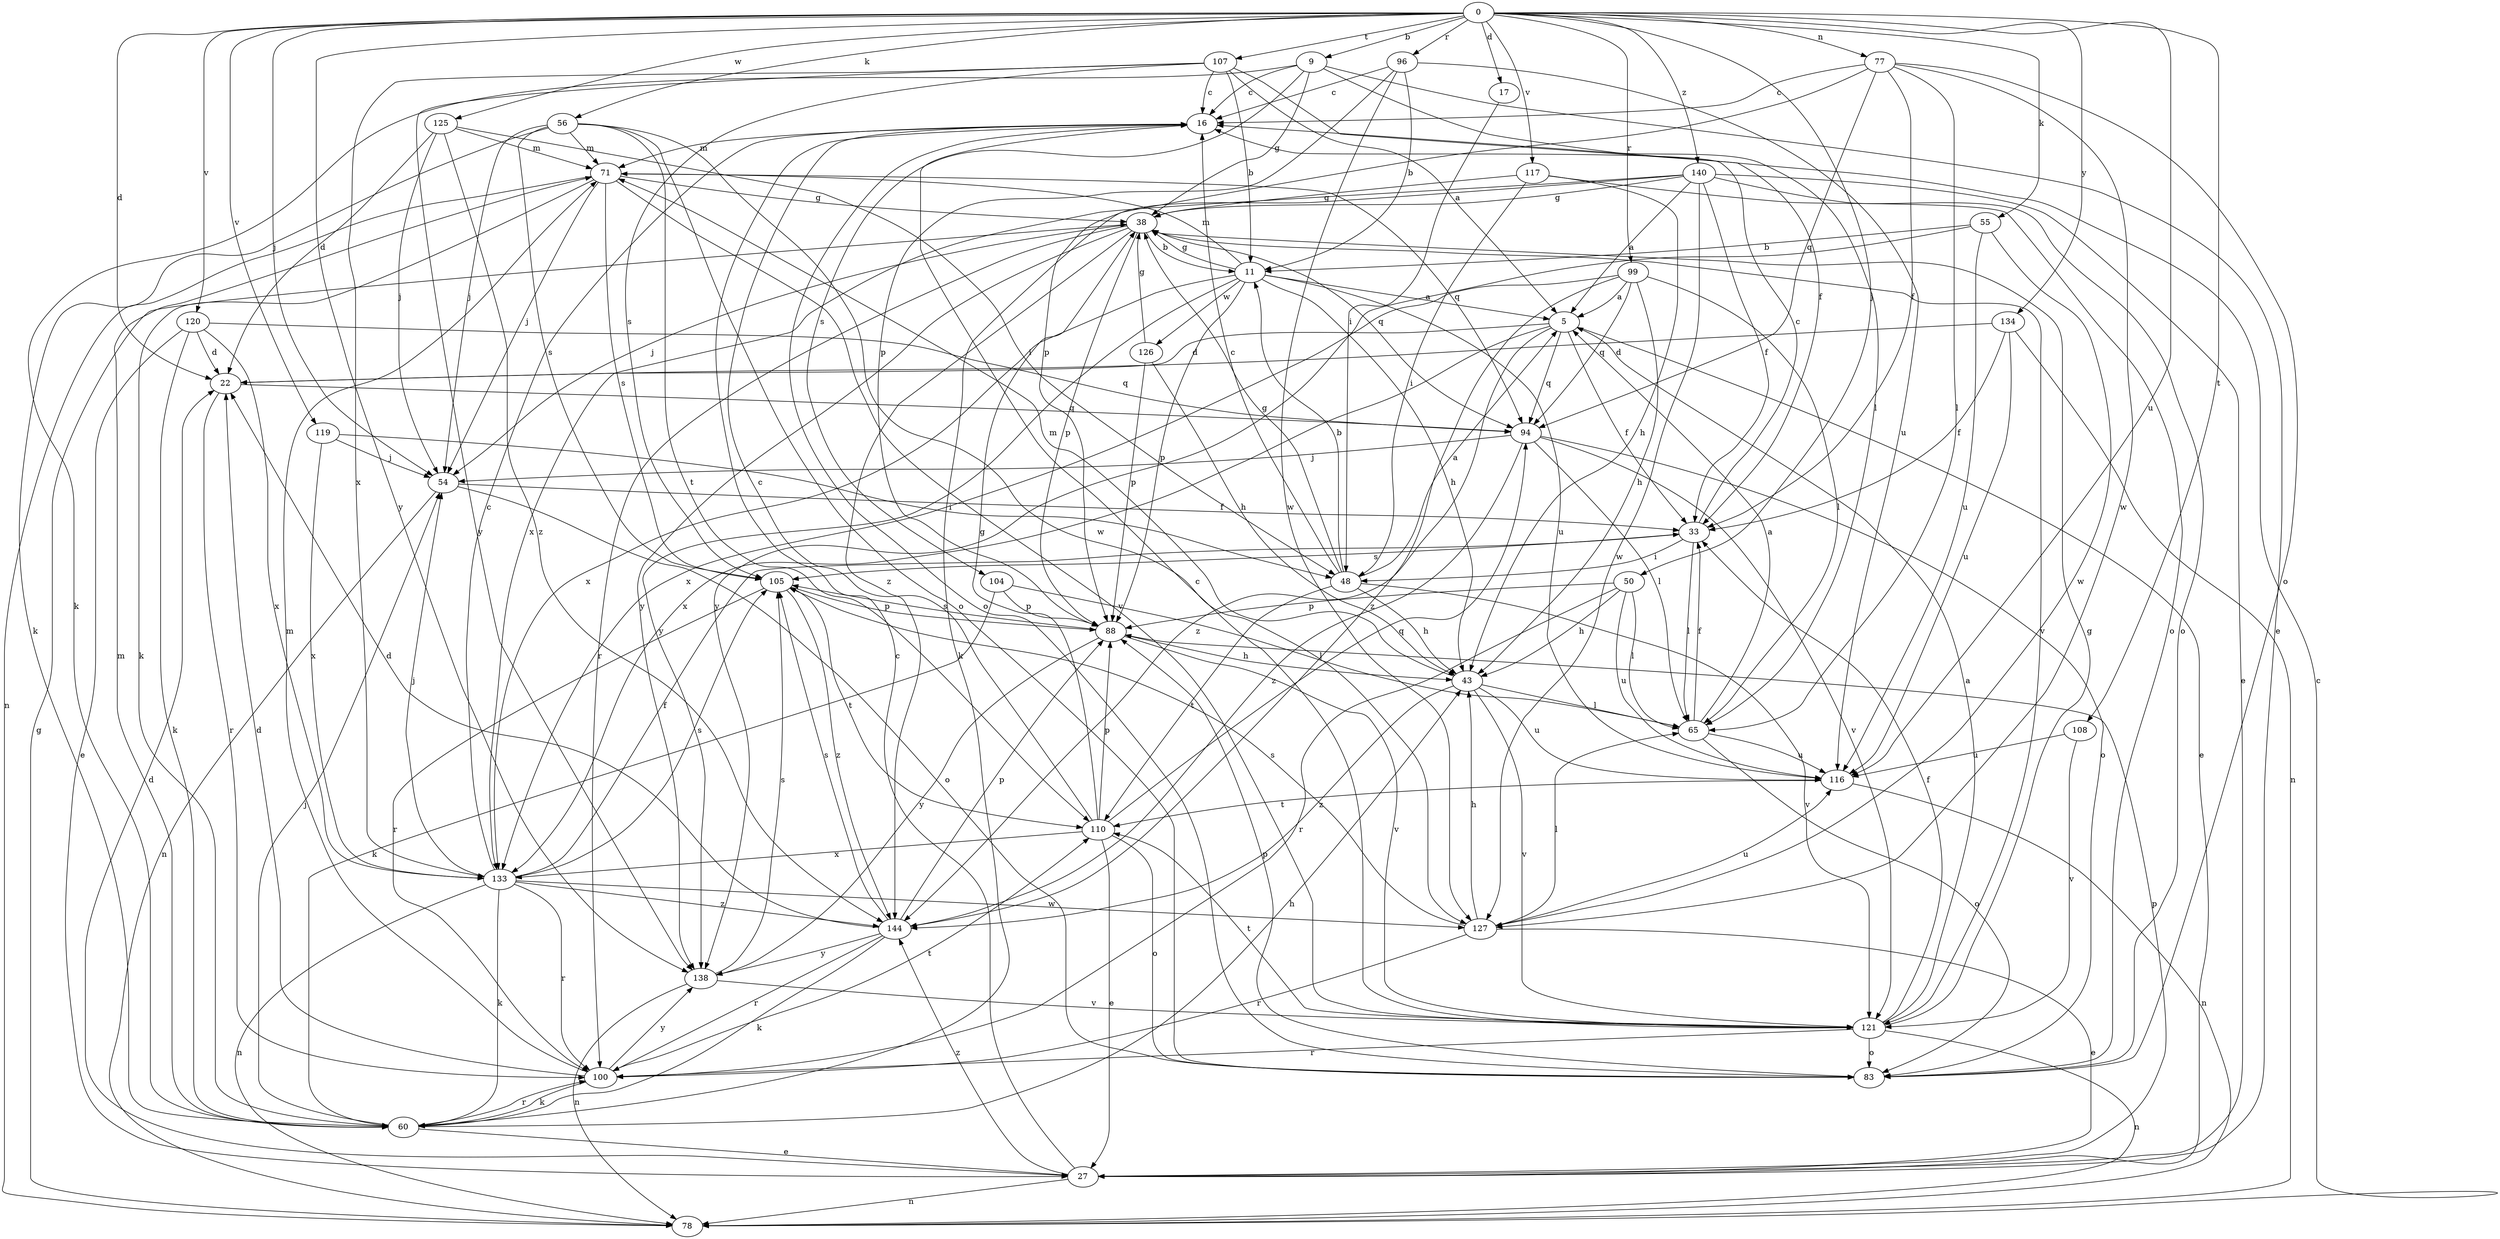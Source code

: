strict digraph  {
0;
5;
9;
11;
16;
17;
22;
27;
33;
38;
43;
48;
50;
54;
55;
56;
60;
65;
71;
77;
78;
83;
88;
94;
96;
99;
100;
104;
105;
107;
108;
110;
116;
117;
119;
120;
121;
125;
126;
127;
133;
134;
138;
140;
144;
0 -> 9  [label=b];
0 -> 17  [label=d];
0 -> 22  [label=d];
0 -> 50  [label=j];
0 -> 54  [label=j];
0 -> 55  [label=k];
0 -> 56  [label=k];
0 -> 77  [label=n];
0 -> 96  [label=r];
0 -> 99  [label=r];
0 -> 107  [label=t];
0 -> 108  [label=t];
0 -> 116  [label=u];
0 -> 117  [label=v];
0 -> 119  [label=v];
0 -> 120  [label=v];
0 -> 125  [label=w];
0 -> 134  [label=y];
0 -> 138  [label=y];
0 -> 140  [label=z];
5 -> 22  [label=d];
5 -> 27  [label=e];
5 -> 33  [label=f];
5 -> 94  [label=q];
5 -> 133  [label=x];
5 -> 144  [label=z];
9 -> 16  [label=c];
9 -> 27  [label=e];
9 -> 38  [label=g];
9 -> 60  [label=k];
9 -> 65  [label=l];
9 -> 104  [label=s];
11 -> 5  [label=a];
11 -> 38  [label=g];
11 -> 43  [label=h];
11 -> 71  [label=m];
11 -> 88  [label=p];
11 -> 116  [label=u];
11 -> 126  [label=w];
11 -> 133  [label=x];
11 -> 138  [label=y];
16 -> 71  [label=m];
16 -> 83  [label=o];
17 -> 48  [label=i];
22 -> 94  [label=q];
22 -> 100  [label=r];
27 -> 16  [label=c];
27 -> 22  [label=d];
27 -> 78  [label=n];
27 -> 88  [label=p];
27 -> 144  [label=z];
33 -> 16  [label=c];
33 -> 48  [label=i];
33 -> 65  [label=l];
33 -> 105  [label=s];
38 -> 11  [label=b];
38 -> 54  [label=j];
38 -> 88  [label=p];
38 -> 94  [label=q];
38 -> 100  [label=r];
38 -> 121  [label=v];
38 -> 138  [label=y];
38 -> 144  [label=z];
43 -> 65  [label=l];
43 -> 71  [label=m];
43 -> 116  [label=u];
43 -> 121  [label=v];
43 -> 144  [label=z];
48 -> 5  [label=a];
48 -> 11  [label=b];
48 -> 16  [label=c];
48 -> 38  [label=g];
48 -> 43  [label=h];
48 -> 110  [label=t];
48 -> 121  [label=v];
50 -> 43  [label=h];
50 -> 65  [label=l];
50 -> 88  [label=p];
50 -> 100  [label=r];
50 -> 116  [label=u];
54 -> 33  [label=f];
54 -> 78  [label=n];
54 -> 83  [label=o];
55 -> 11  [label=b];
55 -> 116  [label=u];
55 -> 127  [label=w];
55 -> 138  [label=y];
56 -> 54  [label=j];
56 -> 60  [label=k];
56 -> 71  [label=m];
56 -> 83  [label=o];
56 -> 105  [label=s];
56 -> 110  [label=t];
56 -> 127  [label=w];
60 -> 27  [label=e];
60 -> 43  [label=h];
60 -> 54  [label=j];
60 -> 71  [label=m];
60 -> 100  [label=r];
65 -> 5  [label=a];
65 -> 33  [label=f];
65 -> 83  [label=o];
65 -> 116  [label=u];
71 -> 38  [label=g];
71 -> 54  [label=j];
71 -> 60  [label=k];
71 -> 78  [label=n];
71 -> 94  [label=q];
71 -> 105  [label=s];
71 -> 121  [label=v];
77 -> 16  [label=c];
77 -> 33  [label=f];
77 -> 65  [label=l];
77 -> 83  [label=o];
77 -> 88  [label=p];
77 -> 94  [label=q];
77 -> 127  [label=w];
78 -> 16  [label=c];
78 -> 38  [label=g];
83 -> 88  [label=p];
88 -> 43  [label=h];
88 -> 105  [label=s];
88 -> 121  [label=v];
88 -> 138  [label=y];
94 -> 54  [label=j];
94 -> 65  [label=l];
94 -> 83  [label=o];
94 -> 121  [label=v];
94 -> 144  [label=z];
96 -> 11  [label=b];
96 -> 16  [label=c];
96 -> 88  [label=p];
96 -> 116  [label=u];
96 -> 127  [label=w];
99 -> 5  [label=a];
99 -> 43  [label=h];
99 -> 65  [label=l];
99 -> 94  [label=q];
99 -> 133  [label=x];
99 -> 144  [label=z];
100 -> 22  [label=d];
100 -> 60  [label=k];
100 -> 71  [label=m];
100 -> 110  [label=t];
100 -> 138  [label=y];
104 -> 60  [label=k];
104 -> 65  [label=l];
104 -> 88  [label=p];
105 -> 88  [label=p];
105 -> 100  [label=r];
105 -> 110  [label=t];
105 -> 144  [label=z];
107 -> 5  [label=a];
107 -> 11  [label=b];
107 -> 16  [label=c];
107 -> 33  [label=f];
107 -> 105  [label=s];
107 -> 133  [label=x];
107 -> 138  [label=y];
108 -> 116  [label=u];
108 -> 121  [label=v];
110 -> 16  [label=c];
110 -> 27  [label=e];
110 -> 38  [label=g];
110 -> 83  [label=o];
110 -> 88  [label=p];
110 -> 94  [label=q];
110 -> 133  [label=x];
116 -> 78  [label=n];
116 -> 110  [label=t];
117 -> 38  [label=g];
117 -> 43  [label=h];
117 -> 48  [label=i];
117 -> 83  [label=o];
119 -> 48  [label=i];
119 -> 54  [label=j];
119 -> 133  [label=x];
120 -> 22  [label=d];
120 -> 27  [label=e];
120 -> 60  [label=k];
120 -> 94  [label=q];
120 -> 133  [label=x];
121 -> 5  [label=a];
121 -> 16  [label=c];
121 -> 33  [label=f];
121 -> 38  [label=g];
121 -> 78  [label=n];
121 -> 83  [label=o];
121 -> 100  [label=r];
121 -> 110  [label=t];
125 -> 22  [label=d];
125 -> 48  [label=i];
125 -> 54  [label=j];
125 -> 71  [label=m];
125 -> 144  [label=z];
126 -> 38  [label=g];
126 -> 43  [label=h];
126 -> 88  [label=p];
127 -> 27  [label=e];
127 -> 43  [label=h];
127 -> 65  [label=l];
127 -> 100  [label=r];
127 -> 105  [label=s];
127 -> 116  [label=u];
133 -> 16  [label=c];
133 -> 33  [label=f];
133 -> 54  [label=j];
133 -> 60  [label=k];
133 -> 78  [label=n];
133 -> 100  [label=r];
133 -> 105  [label=s];
133 -> 127  [label=w];
133 -> 144  [label=z];
134 -> 22  [label=d];
134 -> 33  [label=f];
134 -> 78  [label=n];
134 -> 116  [label=u];
138 -> 78  [label=n];
138 -> 105  [label=s];
138 -> 121  [label=v];
140 -> 5  [label=a];
140 -> 27  [label=e];
140 -> 33  [label=f];
140 -> 38  [label=g];
140 -> 60  [label=k];
140 -> 83  [label=o];
140 -> 127  [label=w];
140 -> 133  [label=x];
144 -> 22  [label=d];
144 -> 60  [label=k];
144 -> 88  [label=p];
144 -> 100  [label=r];
144 -> 105  [label=s];
144 -> 138  [label=y];
}
